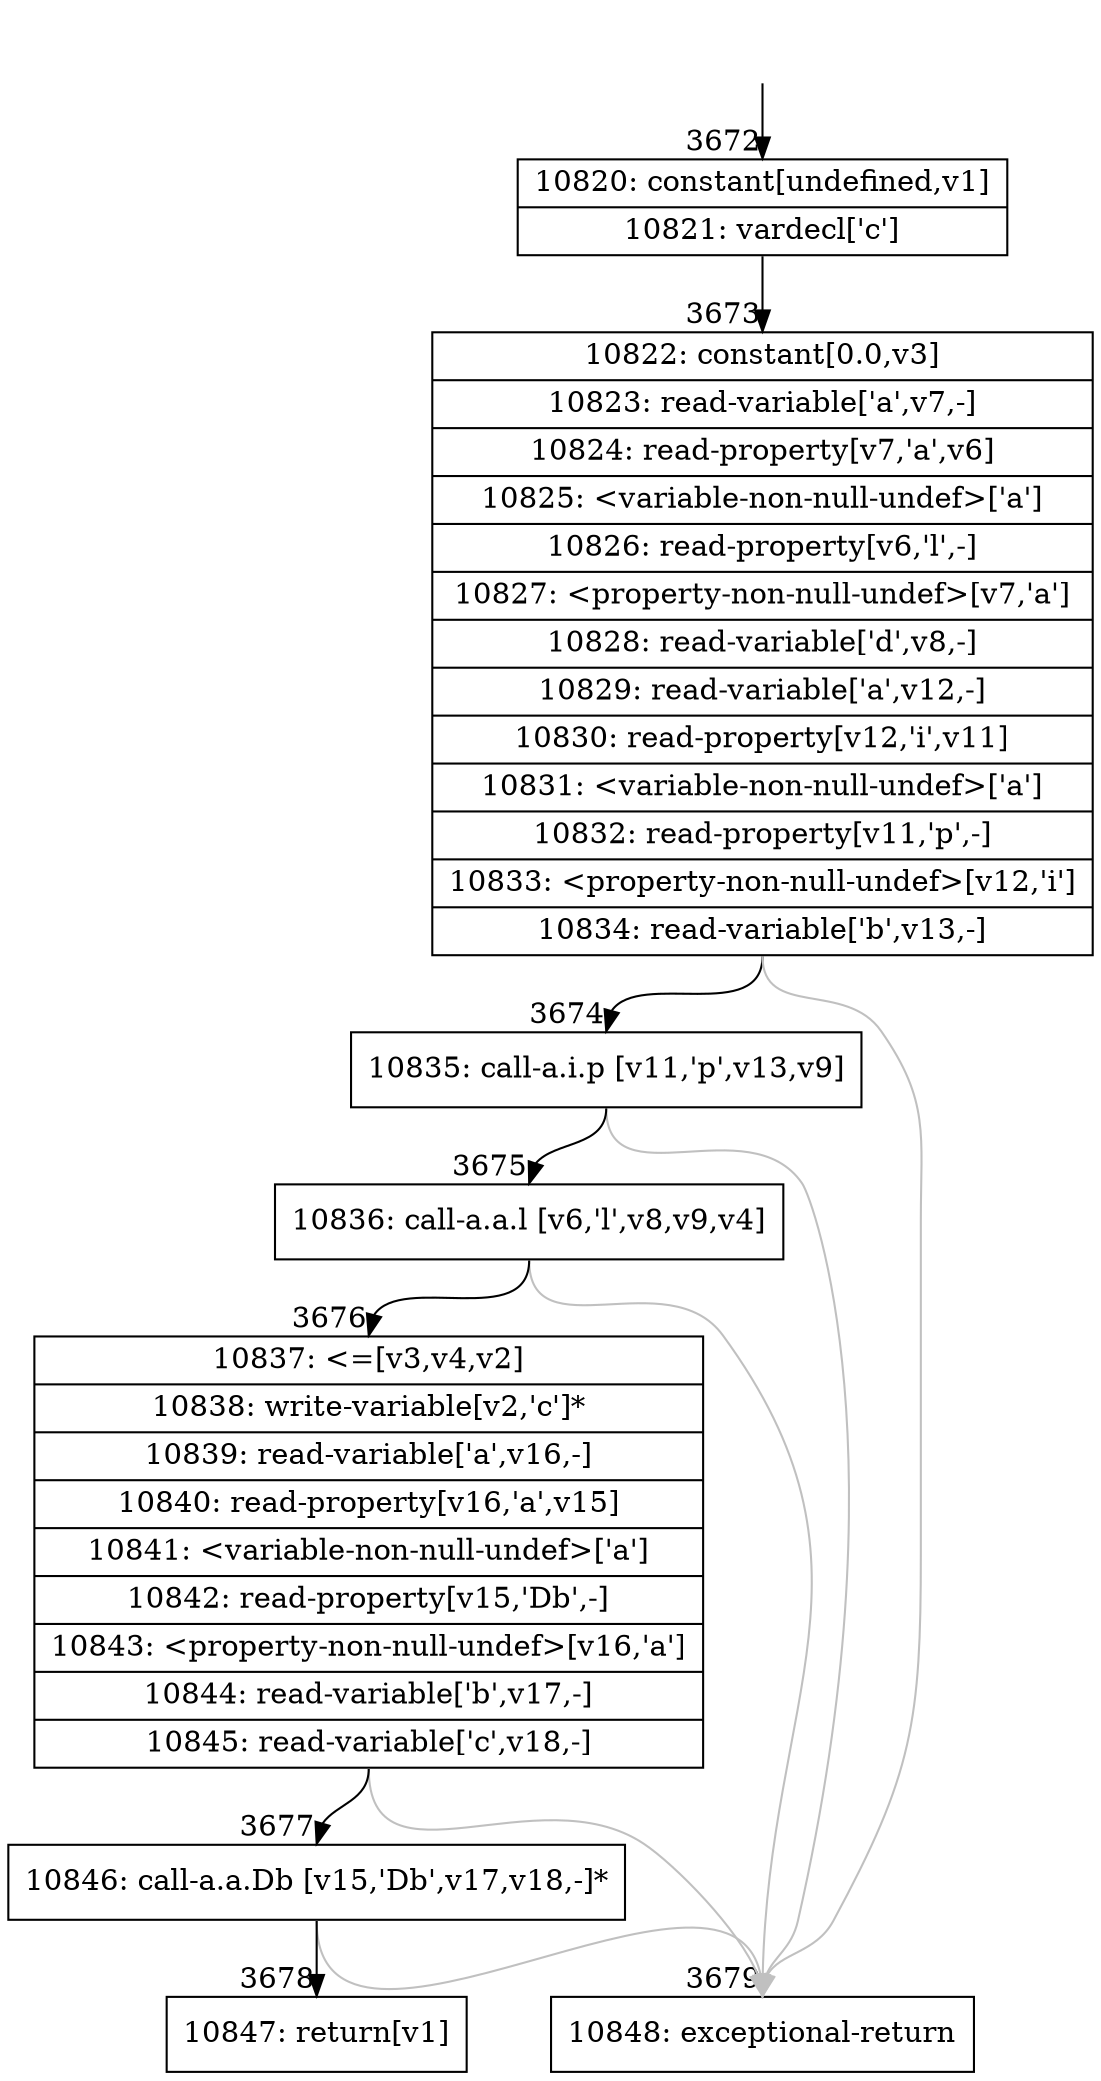 digraph {
rankdir="TD"
BB_entry298[shape=none,label=""];
BB_entry298 -> BB3672 [tailport=s, headport=n, headlabel="    3672"]
BB3672 [shape=record label="{10820: constant[undefined,v1]|10821: vardecl['c']}" ] 
BB3672 -> BB3673 [tailport=s, headport=n, headlabel="      3673"]
BB3673 [shape=record label="{10822: constant[0.0,v3]|10823: read-variable['a',v7,-]|10824: read-property[v7,'a',v6]|10825: \<variable-non-null-undef\>['a']|10826: read-property[v6,'l',-]|10827: \<property-non-null-undef\>[v7,'a']|10828: read-variable['d',v8,-]|10829: read-variable['a',v12,-]|10830: read-property[v12,'i',v11]|10831: \<variable-non-null-undef\>['a']|10832: read-property[v11,'p',-]|10833: \<property-non-null-undef\>[v12,'i']|10834: read-variable['b',v13,-]}" ] 
BB3673 -> BB3674 [tailport=s, headport=n, headlabel="      3674"]
BB3673 -> BB3679 [tailport=s, headport=n, color=gray, headlabel="      3679"]
BB3674 [shape=record label="{10835: call-a.i.p [v11,'p',v13,v9]}" ] 
BB3674 -> BB3675 [tailport=s, headport=n, headlabel="      3675"]
BB3674 -> BB3679 [tailport=s, headport=n, color=gray]
BB3675 [shape=record label="{10836: call-a.a.l [v6,'l',v8,v9,v4]}" ] 
BB3675 -> BB3676 [tailport=s, headport=n, headlabel="      3676"]
BB3675 -> BB3679 [tailport=s, headport=n, color=gray]
BB3676 [shape=record label="{10837: \<=[v3,v4,v2]|10838: write-variable[v2,'c']*|10839: read-variable['a',v16,-]|10840: read-property[v16,'a',v15]|10841: \<variable-non-null-undef\>['a']|10842: read-property[v15,'Db',-]|10843: \<property-non-null-undef\>[v16,'a']|10844: read-variable['b',v17,-]|10845: read-variable['c',v18,-]}" ] 
BB3676 -> BB3677 [tailport=s, headport=n, headlabel="      3677"]
BB3676 -> BB3679 [tailport=s, headport=n, color=gray]
BB3677 [shape=record label="{10846: call-a.a.Db [v15,'Db',v17,v18,-]*}" ] 
BB3677 -> BB3678 [tailport=s, headport=n, headlabel="      3678"]
BB3677 -> BB3679 [tailport=s, headport=n, color=gray]
BB3678 [shape=record label="{10847: return[v1]}" ] 
BB3679 [shape=record label="{10848: exceptional-return}" ] 
}
